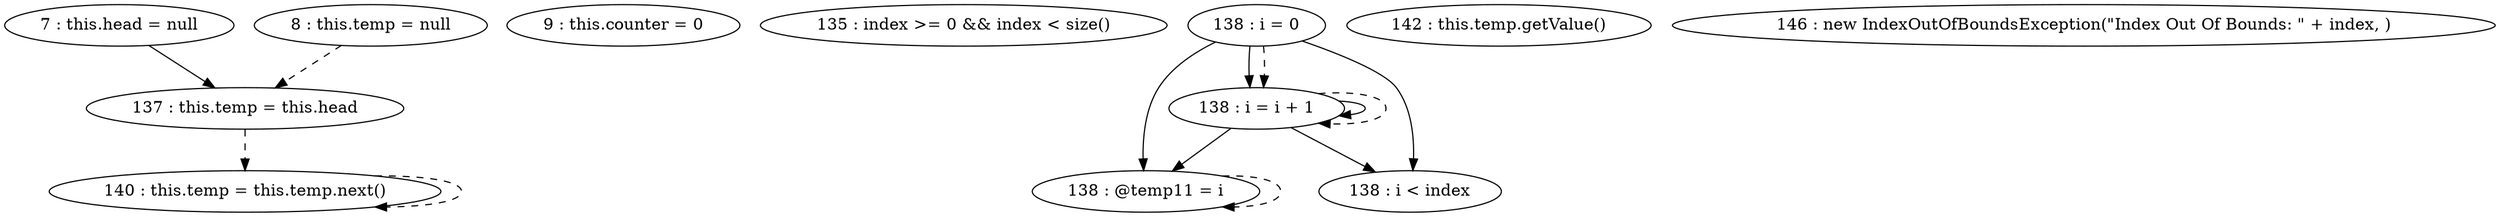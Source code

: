 digraph G {
"7 : this.head = null"
"7 : this.head = null" -> "137 : this.temp = this.head"
"8 : this.temp = null"
"8 : this.temp = null" -> "137 : this.temp = this.head" [style=dashed]
"9 : this.counter = 0"
"135 : index >= 0 && index < size()"
"137 : this.temp = this.head"
"137 : this.temp = this.head" -> "140 : this.temp = this.temp.next()" [style=dashed]
"138 : i = 0"
"138 : i = 0" -> "138 : @temp11 = i"
"138 : i = 0" -> "138 : i < index"
"138 : i = 0" -> "138 : i = i + 1"
"138 : i = 0" -> "138 : i = i + 1" [style=dashed]
"138 : i < index"
"140 : this.temp = this.temp.next()"
"140 : this.temp = this.temp.next()" -> "140 : this.temp = this.temp.next()" [style=dashed]
"138 : @temp11 = i"
"138 : @temp11 = i" -> "138 : @temp11 = i" [style=dashed]
"138 : i = i + 1"
"138 : i = i + 1" -> "138 : @temp11 = i"
"138 : i = i + 1" -> "138 : i < index"
"138 : i = i + 1" -> "138 : i = i + 1"
"138 : i = i + 1" -> "138 : i = i + 1" [style=dashed]
"142 : this.temp.getValue()"
"146 : new IndexOutOfBoundsException(\"Index Out Of Bounds: \" + index, )"
}